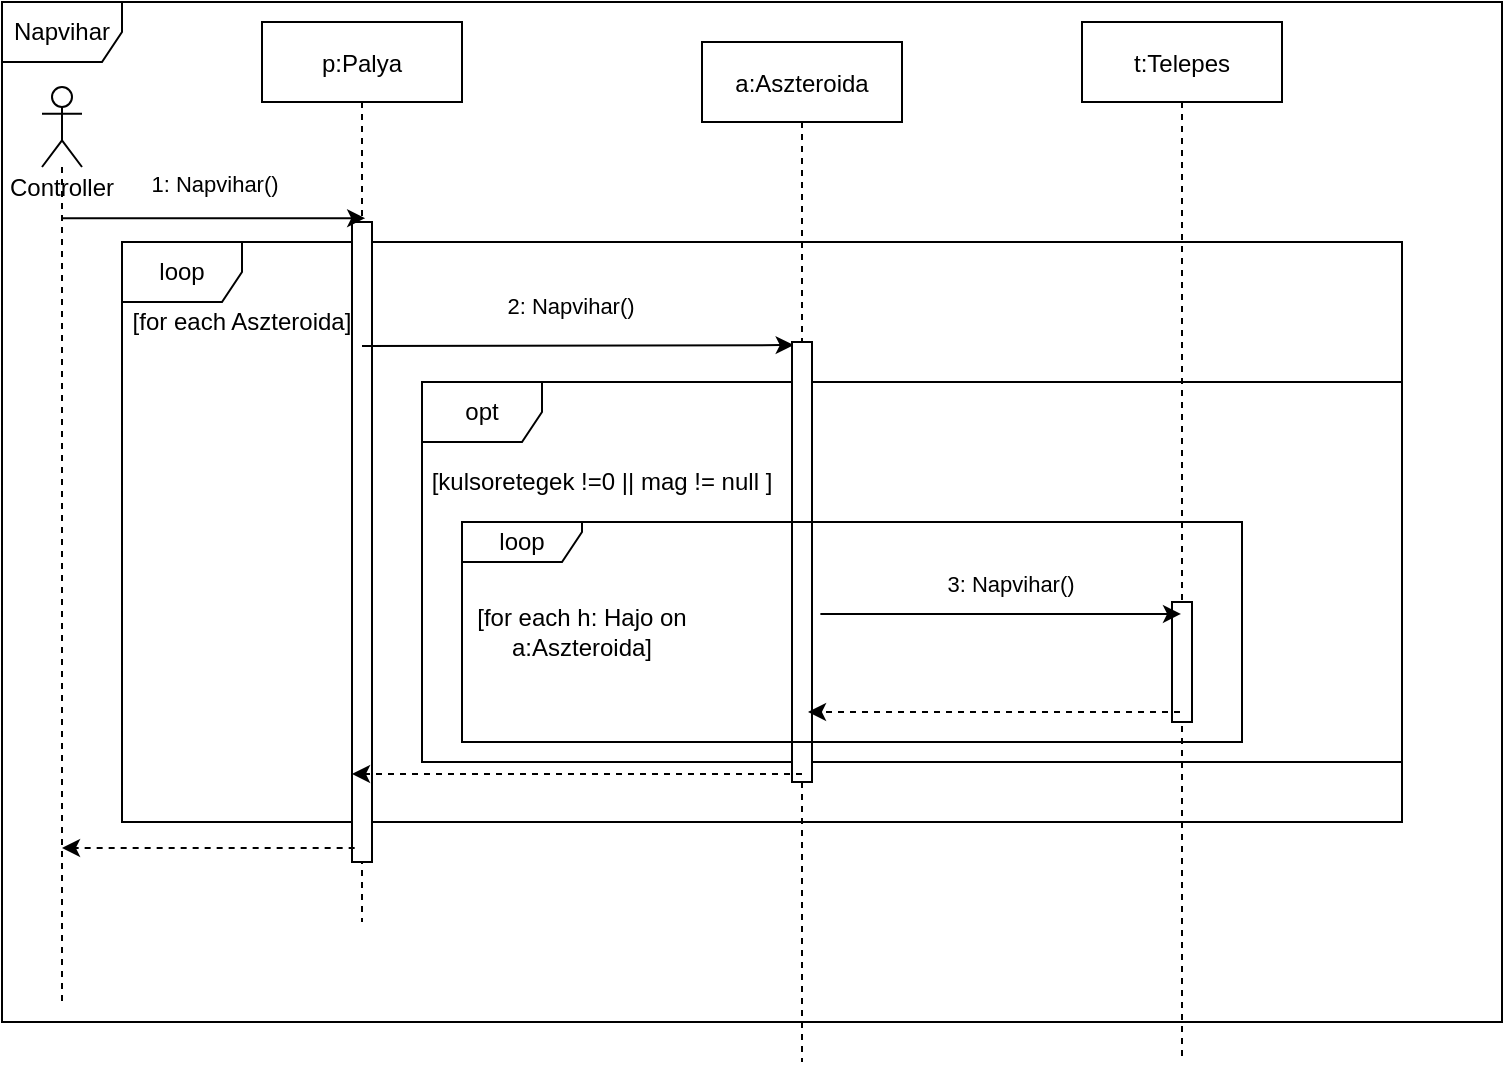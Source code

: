 <mxfile version="14.4.8" type="github">
  <diagram id="vkK4ECCgDQGF7RrjNrob" name="Page-1">
    <mxGraphModel dx="1303" dy="845" grid="1" gridSize="10" guides="1" tooltips="1" connect="1" arrows="1" fold="1" page="1" pageScale="1" pageWidth="827" pageHeight="1169" math="0" shadow="0">
      <root>
        <mxCell id="0" />
        <mxCell id="1" parent="0" />
        <mxCell id="V2GIf_YcROcg7Klgl-BS-1" value="Napvihar" style="shape=umlFrame;whiteSpace=wrap;html=1;" vertex="1" parent="1">
          <mxGeometry y="40" width="750" height="510" as="geometry" />
        </mxCell>
        <mxCell id="V2GIf_YcROcg7Klgl-BS-2" value="loop" style="shape=umlFrame;whiteSpace=wrap;html=1;" vertex="1" parent="1">
          <mxGeometry x="60" y="160" width="640" height="290" as="geometry" />
        </mxCell>
        <mxCell id="V2GIf_YcROcg7Klgl-BS-3" value="opt" style="shape=umlFrame;whiteSpace=wrap;html=1;" vertex="1" parent="1">
          <mxGeometry x="210" y="230" width="490" height="190" as="geometry" />
        </mxCell>
        <mxCell id="V2GIf_YcROcg7Klgl-BS-4" value="p:Palya" style="shape=umlLifeline;perimeter=lifelinePerimeter;container=1;collapsible=0;recursiveResize=0;rounded=0;shadow=0;strokeWidth=1;" vertex="1" parent="1">
          <mxGeometry x="130" y="50" width="100" height="450" as="geometry" />
        </mxCell>
        <mxCell id="V2GIf_YcROcg7Klgl-BS-5" value="" style="points=[];perimeter=orthogonalPerimeter;rounded=0;shadow=0;strokeWidth=1;" vertex="1" parent="V2GIf_YcROcg7Klgl-BS-4">
          <mxGeometry x="45" y="100" width="10" height="320" as="geometry" />
        </mxCell>
        <mxCell id="V2GIf_YcROcg7Klgl-BS-6" value="1: Napvihar()" style="endArrow=classic;html=1;entryX=0.516;entryY=0.218;entryDx=0;entryDy=0;entryPerimeter=0;" edge="1" parent="1" source="V2GIf_YcROcg7Klgl-BS-20" target="V2GIf_YcROcg7Klgl-BS-4">
          <mxGeometry x="-0.002" y="16" width="50" height="50" relative="1" as="geometry">
            <mxPoint x="10" y="148" as="sourcePoint" />
            <mxPoint x="182" y="130" as="targetPoint" />
            <mxPoint y="-1" as="offset" />
          </mxGeometry>
        </mxCell>
        <mxCell id="V2GIf_YcROcg7Klgl-BS-7" value="[for each Aszteroida]" style="text;html=1;strokeColor=none;fillColor=none;align=center;verticalAlign=middle;whiteSpace=wrap;rounded=0;" vertex="1" parent="1">
          <mxGeometry x="60" y="190" width="120" height="20" as="geometry" />
        </mxCell>
        <mxCell id="V2GIf_YcROcg7Klgl-BS-8" value="2: Napvihar()" style="endArrow=classic;html=1;entryX=0.086;entryY=0.007;entryDx=0;entryDy=0;entryPerimeter=0;" edge="1" parent="1" target="V2GIf_YcROcg7Klgl-BS-11">
          <mxGeometry x="-0.033" y="20" width="50" height="50" relative="1" as="geometry">
            <mxPoint x="180" y="212" as="sourcePoint" />
            <mxPoint x="324" y="221" as="targetPoint" />
            <mxPoint as="offset" />
          </mxGeometry>
        </mxCell>
        <mxCell id="V2GIf_YcROcg7Klgl-BS-9" value="[kulsoretegek !=0 || mag != null ]" style="text;html=1;strokeColor=none;fillColor=none;align=center;verticalAlign=middle;whiteSpace=wrap;rounded=0;" vertex="1" parent="1">
          <mxGeometry x="200" y="270" width="200" height="20" as="geometry" />
        </mxCell>
        <mxCell id="V2GIf_YcROcg7Klgl-BS-10" value="a:Aszteroida" style="shape=umlLifeline;perimeter=lifelinePerimeter;container=1;collapsible=0;recursiveResize=0;rounded=0;shadow=0;strokeWidth=1;" vertex="1" parent="1">
          <mxGeometry x="350" y="60" width="100" height="510" as="geometry" />
        </mxCell>
        <mxCell id="V2GIf_YcROcg7Klgl-BS-11" value="" style="points=[];perimeter=orthogonalPerimeter;rounded=0;shadow=0;strokeWidth=1;" vertex="1" parent="V2GIf_YcROcg7Klgl-BS-10">
          <mxGeometry x="45" y="150" width="10" height="220" as="geometry" />
        </mxCell>
        <mxCell id="V2GIf_YcROcg7Klgl-BS-12" value="t:Telepes" style="shape=umlLifeline;perimeter=lifelinePerimeter;container=1;collapsible=0;recursiveResize=0;rounded=0;shadow=0;strokeWidth=1;" vertex="1" parent="1">
          <mxGeometry x="540" y="50" width="100" height="520" as="geometry" />
        </mxCell>
        <mxCell id="V2GIf_YcROcg7Klgl-BS-13" value="" style="points=[];perimeter=orthogonalPerimeter;rounded=0;shadow=0;strokeWidth=1;" vertex="1" parent="V2GIf_YcROcg7Klgl-BS-12">
          <mxGeometry x="45" y="290" width="10" height="60" as="geometry" />
        </mxCell>
        <mxCell id="V2GIf_YcROcg7Klgl-BS-14" value="[for each h: Hajo on a:Aszteroida]" style="text;html=1;strokeColor=none;fillColor=none;align=center;verticalAlign=middle;whiteSpace=wrap;rounded=0;" vertex="1" parent="1">
          <mxGeometry x="230" y="340" width="120" height="30" as="geometry" />
        </mxCell>
        <mxCell id="V2GIf_YcROcg7Klgl-BS-15" value="&lt;span style=&quot;color: rgb(0 , 0 , 0) ; font-family: &amp;#34;helvetica&amp;#34; ; font-size: 11px ; font-style: normal ; font-weight: 400 ; letter-spacing: normal ; text-align: center ; text-indent: 0px ; text-transform: none ; word-spacing: 0px ; background-color: rgb(255 , 255 , 255) ; display: inline ; float: none&quot;&gt;3: Napvihar()&lt;/span&gt;" style="endArrow=classic;html=1;exitX=1.419;exitY=0.618;exitDx=0;exitDy=0;exitPerimeter=0;" edge="1" parent="1" source="V2GIf_YcROcg7Klgl-BS-11" target="V2GIf_YcROcg7Klgl-BS-12">
          <mxGeometry x="0.055" y="15" width="50" height="50" relative="1" as="geometry">
            <mxPoint x="550" y="340" as="sourcePoint" />
            <mxPoint x="600" y="290" as="targetPoint" />
            <mxPoint as="offset" />
          </mxGeometry>
        </mxCell>
        <mxCell id="V2GIf_YcROcg7Klgl-BS-16" value="" style="endArrow=classic;html=1;dashed=1;" edge="1" parent="1">
          <mxGeometry width="50" height="50" relative="1" as="geometry">
            <mxPoint x="589" y="395" as="sourcePoint" />
            <mxPoint x="403" y="395" as="targetPoint" />
          </mxGeometry>
        </mxCell>
        <mxCell id="V2GIf_YcROcg7Klgl-BS-17" value="" style="endArrow=classic;html=1;dashed=1;" edge="1" parent="1">
          <mxGeometry width="50" height="50" relative="1" as="geometry">
            <mxPoint x="400" y="426" as="sourcePoint" />
            <mxPoint x="175" y="426" as="targetPoint" />
          </mxGeometry>
        </mxCell>
        <mxCell id="V2GIf_YcROcg7Klgl-BS-18" value="" style="endArrow=classic;html=1;dashed=1;exitX=0.133;exitY=0.978;exitDx=0;exitDy=0;exitPerimeter=0;" edge="1" parent="1" source="V2GIf_YcROcg7Klgl-BS-5" target="V2GIf_YcROcg7Klgl-BS-20">
          <mxGeometry width="50" height="50" relative="1" as="geometry">
            <mxPoint x="104.03" y="490.0" as="sourcePoint" />
            <mxPoint x="30" y="463" as="targetPoint" />
          </mxGeometry>
        </mxCell>
        <mxCell id="V2GIf_YcROcg7Klgl-BS-19" value="loop" style="shape=umlFrame;whiteSpace=wrap;html=1;width=60;height=20;" vertex="1" parent="1">
          <mxGeometry x="230" y="300" width="390" height="110" as="geometry" />
        </mxCell>
        <mxCell id="V2GIf_YcROcg7Klgl-BS-20" value="Controller" style="shape=umlLifeline;participant=umlActor;perimeter=lifelinePerimeter;whiteSpace=wrap;html=1;container=1;collapsible=0;recursiveResize=0;verticalAlign=top;spacingTop=36;outlineConnect=0;" vertex="1" parent="1">
          <mxGeometry x="20" y="82.5" width="20" height="457.5" as="geometry" />
        </mxCell>
      </root>
    </mxGraphModel>
  </diagram>
</mxfile>
